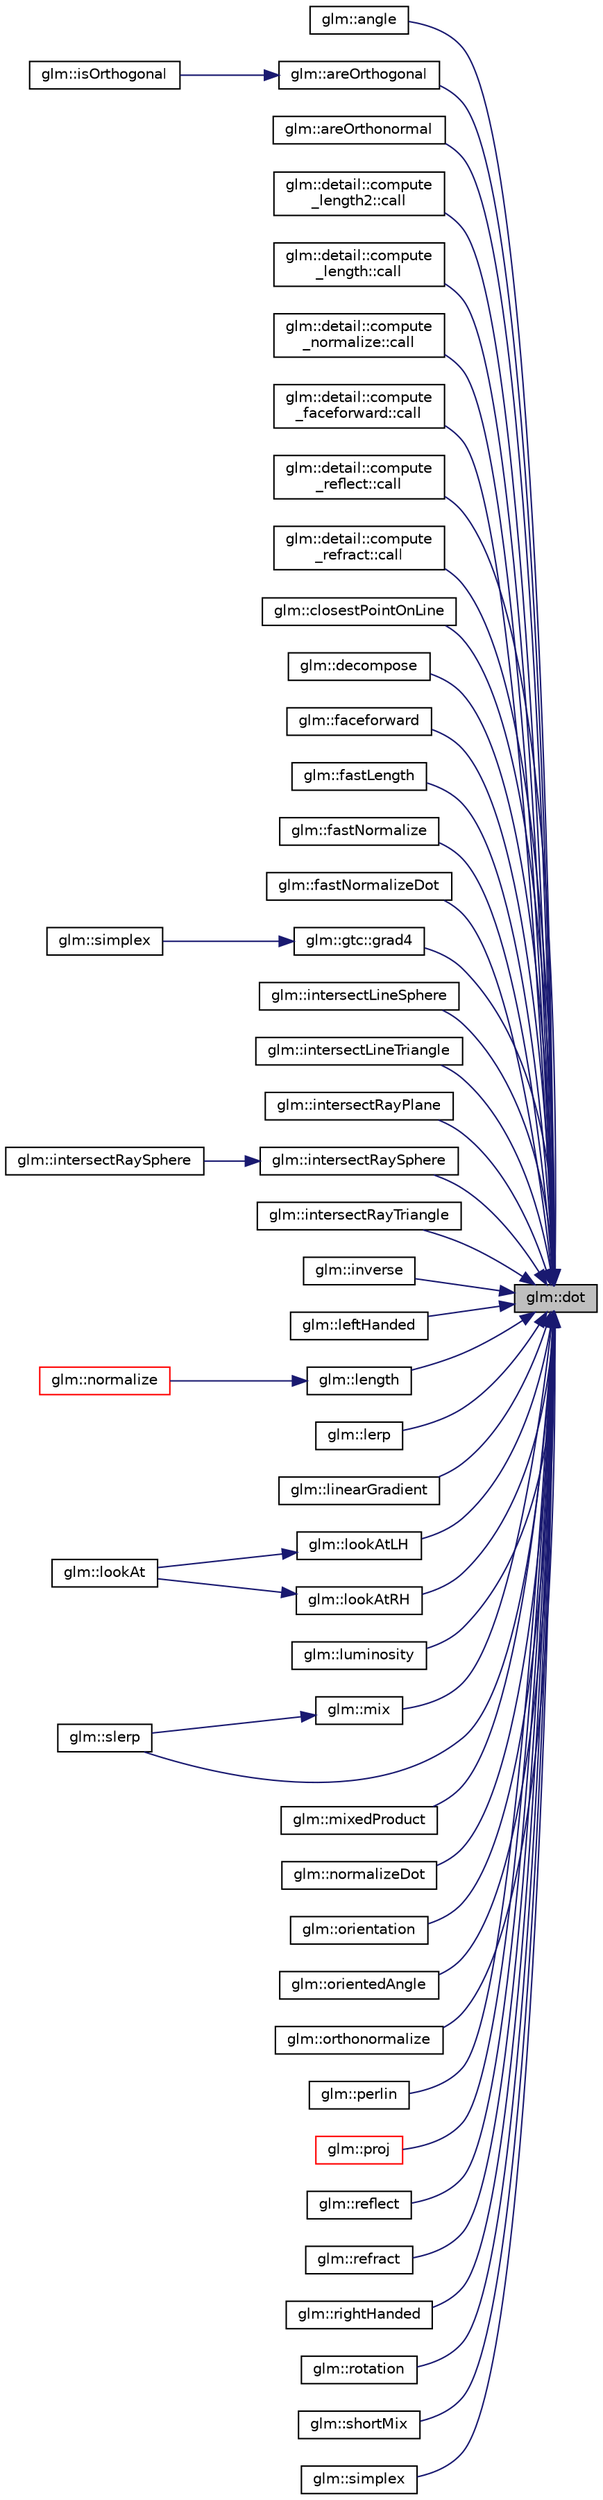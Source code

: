 digraph "glm::dot"
{
 // LATEX_PDF_SIZE
  edge [fontname="Helvetica",fontsize="10",labelfontname="Helvetica",labelfontsize="10"];
  node [fontname="Helvetica",fontsize="10",shape=record];
  rankdir="RL";
  Node1 [label="glm::dot",height=0.2,width=0.4,color="black", fillcolor="grey75", style="filled", fontcolor="black",tooltip=" "];
  Node1 -> Node2 [dir="back",color="midnightblue",fontsize="10",style="solid",fontname="Helvetica"];
  Node2 [label="glm::angle",height=0.2,width=0.4,color="black", fillcolor="white", style="filled",URL="$namespaceglm.html#a0634619b62db66fe6a4bd04da1feabea",tooltip=" "];
  Node1 -> Node3 [dir="back",color="midnightblue",fontsize="10",style="solid",fontname="Helvetica"];
  Node3 [label="glm::areOrthogonal",height=0.2,width=0.4,color="black", fillcolor="white", style="filled",URL="$group__gtx__vector__query.html#gaee10acefed397c11e01f2862e837754c",tooltip=" "];
  Node3 -> Node4 [dir="back",color="midnightblue",fontsize="10",style="solid",fontname="Helvetica"];
  Node4 [label="glm::isOrthogonal",height=0.2,width=0.4,color="black", fillcolor="white", style="filled",URL="$group__gtx__matrix__query.html#gab2cb5d23df77b4e4e63ad2965acd31b3",tooltip=" "];
  Node1 -> Node5 [dir="back",color="midnightblue",fontsize="10",style="solid",fontname="Helvetica"];
  Node5 [label="glm::areOrthonormal",height=0.2,width=0.4,color="black", fillcolor="white", style="filled",URL="$group__gtx__vector__query.html#ga89c82bc60e5b84e4489b74c15a134caf",tooltip=" "];
  Node1 -> Node6 [dir="back",color="midnightblue",fontsize="10",style="solid",fontname="Helvetica"];
  Node6 [label="glm::detail::compute\l_length2::call",height=0.2,width=0.4,color="black", fillcolor="white", style="filled",URL="$structglm_1_1detail_1_1compute__length2.html#ac5b7c631e103be04ad7510c8ed50f1d0",tooltip=" "];
  Node1 -> Node7 [dir="back",color="midnightblue",fontsize="10",style="solid",fontname="Helvetica"];
  Node7 [label="glm::detail::compute\l_length::call",height=0.2,width=0.4,color="black", fillcolor="white", style="filled",URL="$structglm_1_1detail_1_1compute__length.html#ad708612d3f5e08a063311daa4ee88798",tooltip=" "];
  Node1 -> Node8 [dir="back",color="midnightblue",fontsize="10",style="solid",fontname="Helvetica"];
  Node8 [label="glm::detail::compute\l_normalize::call",height=0.2,width=0.4,color="black", fillcolor="white", style="filled",URL="$structglm_1_1detail_1_1compute__normalize.html#a3c50cc24c57b7cd61d1fb90352699127",tooltip=" "];
  Node1 -> Node9 [dir="back",color="midnightblue",fontsize="10",style="solid",fontname="Helvetica"];
  Node9 [label="glm::detail::compute\l_faceforward::call",height=0.2,width=0.4,color="black", fillcolor="white", style="filled",URL="$structglm_1_1detail_1_1compute__faceforward.html#a87e2bbf8af0c5f6945c4fa54a9d0856d",tooltip=" "];
  Node1 -> Node10 [dir="back",color="midnightblue",fontsize="10",style="solid",fontname="Helvetica"];
  Node10 [label="glm::detail::compute\l_reflect::call",height=0.2,width=0.4,color="black", fillcolor="white", style="filled",URL="$structglm_1_1detail_1_1compute__reflect.html#acab5e79e2afbcaead9bbc47776877e5a",tooltip=" "];
  Node1 -> Node11 [dir="back",color="midnightblue",fontsize="10",style="solid",fontname="Helvetica"];
  Node11 [label="glm::detail::compute\l_refract::call",height=0.2,width=0.4,color="black", fillcolor="white", style="filled",URL="$structglm_1_1detail_1_1compute__refract.html#a62599a8a75bbedf57bbf271350984669",tooltip=" "];
  Node1 -> Node12 [dir="back",color="midnightblue",fontsize="10",style="solid",fontname="Helvetica"];
  Node12 [label="glm::closestPointOnLine",height=0.2,width=0.4,color="black", fillcolor="white", style="filled",URL="$group__gtx__closest__point.html#gac26353282a8213e469f5e33560c1200f",tooltip=" "];
  Node1 -> Node13 [dir="back",color="midnightblue",fontsize="10",style="solid",fontname="Helvetica"];
  Node13 [label="glm::decompose",height=0.2,width=0.4,color="black", fillcolor="white", style="filled",URL="$group__gtx__matrix__decompose.html#ga0f1245817507156b337798a253577c8b",tooltip=" "];
  Node1 -> Node14 [dir="back",color="midnightblue",fontsize="10",style="solid",fontname="Helvetica"];
  Node14 [label="glm::faceforward",height=0.2,width=0.4,color="black", fillcolor="white", style="filled",URL="$namespaceglm.html#ad32c7f0f9f0ca45467adbb4a1db5184d",tooltip=" "];
  Node1 -> Node15 [dir="back",color="midnightblue",fontsize="10",style="solid",fontname="Helvetica"];
  Node15 [label="glm::fastLength",height=0.2,width=0.4,color="black", fillcolor="white", style="filled",URL="$group__gtx__fast__square__root.html#gae28a3099cbd6404a4ea8ef22147ed7b0",tooltip=" "];
  Node1 -> Node16 [dir="back",color="midnightblue",fontsize="10",style="solid",fontname="Helvetica"];
  Node16 [label="glm::fastNormalize",height=0.2,width=0.4,color="black", fillcolor="white", style="filled",URL="$namespaceglm.html#a30d366d62d66b3de535a2ec6dedcb370",tooltip=" "];
  Node1 -> Node17 [dir="back",color="midnightblue",fontsize="10",style="solid",fontname="Helvetica"];
  Node17 [label="glm::fastNormalizeDot",height=0.2,width=0.4,color="black", fillcolor="white", style="filled",URL="$group__gtx__normalize__dot.html#ga8593b21bc2fe22184f01d5e08b5a2024",tooltip=" "];
  Node1 -> Node18 [dir="back",color="midnightblue",fontsize="10",style="solid",fontname="Helvetica"];
  Node18 [label="glm::gtc::grad4",height=0.2,width=0.4,color="black", fillcolor="white", style="filled",URL="$namespaceglm_1_1gtc.html#a5c4a3d973c67fd78ab6bc8f993d172ac",tooltip=" "];
  Node18 -> Node19 [dir="back",color="midnightblue",fontsize="10",style="solid",fontname="Helvetica"];
  Node19 [label="glm::simplex",height=0.2,width=0.4,color="black", fillcolor="white", style="filled",URL="$namespaceglm.html#a302e8f4466cd88ebd9581e67c8368254",tooltip=" "];
  Node1 -> Node20 [dir="back",color="midnightblue",fontsize="10",style="solid",fontname="Helvetica"];
  Node20 [label="glm::intersectLineSphere",height=0.2,width=0.4,color="black", fillcolor="white", style="filled",URL="$group__gtx__intersect.html#ga9c68139f3d8a4f3d7fe45f9dbc0de5b7",tooltip=" "];
  Node1 -> Node21 [dir="back",color="midnightblue",fontsize="10",style="solid",fontname="Helvetica"];
  Node21 [label="glm::intersectLineTriangle",height=0.2,width=0.4,color="black", fillcolor="white", style="filled",URL="$group__gtx__intersect.html#ga9d29b9b3acb504d43986502f42740df4",tooltip=" "];
  Node1 -> Node22 [dir="back",color="midnightblue",fontsize="10",style="solid",fontname="Helvetica"];
  Node22 [label="glm::intersectRayPlane",height=0.2,width=0.4,color="black", fillcolor="white", style="filled",URL="$group__gtx__intersect.html#gad3697a9700ea379739a667ea02573488",tooltip=" "];
  Node1 -> Node23 [dir="back",color="midnightblue",fontsize="10",style="solid",fontname="Helvetica"];
  Node23 [label="glm::intersectRaySphere",height=0.2,width=0.4,color="black", fillcolor="white", style="filled",URL="$group__gtx__intersect.html#gac88f8cd84c4bcb5b947d56acbbcfa56e",tooltip=" "];
  Node23 -> Node24 [dir="back",color="midnightblue",fontsize="10",style="solid",fontname="Helvetica"];
  Node24 [label="glm::intersectRaySphere",height=0.2,width=0.4,color="black", fillcolor="white", style="filled",URL="$group__gtx__intersect.html#gad28c00515b823b579c608aafa1100c1d",tooltip=" "];
  Node1 -> Node25 [dir="back",color="midnightblue",fontsize="10",style="solid",fontname="Helvetica"];
  Node25 [label="glm::intersectRayTriangle",height=0.2,width=0.4,color="black", fillcolor="white", style="filled",URL="$group__gtx__intersect.html#gab16c1b47c10451e7604b51b39a7ef21d",tooltip=" "];
  Node1 -> Node26 [dir="back",color="midnightblue",fontsize="10",style="solid",fontname="Helvetica"];
  Node26 [label="glm::inverse",height=0.2,width=0.4,color="black", fillcolor="white", style="filled",URL="$group__gtc__quaternion.html#ga5f47300c024c2d809944e6ac661d6d14",tooltip=" "];
  Node1 -> Node27 [dir="back",color="midnightblue",fontsize="10",style="solid",fontname="Helvetica"];
  Node27 [label="glm::leftHanded",height=0.2,width=0.4,color="black", fillcolor="white", style="filled",URL="$group__gtx__handed__coordinate__space.html#ga7425e0ebfe6a56919900a072ae1f8017",tooltip=" "];
  Node1 -> Node28 [dir="back",color="midnightblue",fontsize="10",style="solid",fontname="Helvetica"];
  Node28 [label="glm::length",height=0.2,width=0.4,color="black", fillcolor="white", style="filled",URL="$group__gtc__quaternion.html#gac682181783027544c8d251b4d3a60cf8",tooltip=" "];
  Node28 -> Node29 [dir="back",color="midnightblue",fontsize="10",style="solid",fontname="Helvetica"];
  Node29 [label="glm::normalize",height=0.2,width=0.4,color="red", fillcolor="white", style="filled",URL="$group__gtc__quaternion.html#ga35b6bcb22ac6d1e4a85440f5b69bdf86",tooltip=" "];
  Node1 -> Node31 [dir="back",color="midnightblue",fontsize="10",style="solid",fontname="Helvetica"];
  Node31 [label="glm::lerp",height=0.2,width=0.4,color="black", fillcolor="white", style="filled",URL="$group__gtx__dual__quaternion.html#ga8039b88397ca09275be924a26a806a59",tooltip=" "];
  Node1 -> Node32 [dir="back",color="midnightblue",fontsize="10",style="solid",fontname="Helvetica"];
  Node32 [label="glm::linearGradient",height=0.2,width=0.4,color="black", fillcolor="white", style="filled",URL="$group__gtx__gradient__paint.html#gacde26d5e0c4a1856467bded9dfad9040",tooltip=" "];
  Node1 -> Node33 [dir="back",color="midnightblue",fontsize="10",style="solid",fontname="Helvetica"];
  Node33 [label="glm::lookAtLH",height=0.2,width=0.4,color="black", fillcolor="white", style="filled",URL="$group__gtc__matrix__transform.html#gacd0c077ec7b58a575855e29cb5fb586d",tooltip=" "];
  Node33 -> Node34 [dir="back",color="midnightblue",fontsize="10",style="solid",fontname="Helvetica"];
  Node34 [label="glm::lookAt",height=0.2,width=0.4,color="black", fillcolor="white", style="filled",URL="$group__gtc__matrix__transform.html#gaf8eef81da1ad09f6a8920101c01eaae4",tooltip=" "];
  Node1 -> Node35 [dir="back",color="midnightblue",fontsize="10",style="solid",fontname="Helvetica"];
  Node35 [label="glm::lookAtRH",height=0.2,width=0.4,color="black", fillcolor="white", style="filled",URL="$group__gtc__matrix__transform.html#ga2876d9313334980b94292d2ec169088e",tooltip=" "];
  Node35 -> Node34 [dir="back",color="midnightblue",fontsize="10",style="solid",fontname="Helvetica"];
  Node1 -> Node36 [dir="back",color="midnightblue",fontsize="10",style="solid",fontname="Helvetica"];
  Node36 [label="glm::luminosity",height=0.2,width=0.4,color="black", fillcolor="white", style="filled",URL="$group__gtx__color__space.html#gaa2f38a5100c3e1c7d39920df43bd8cbe",tooltip=" "];
  Node1 -> Node37 [dir="back",color="midnightblue",fontsize="10",style="solid",fontname="Helvetica"];
  Node37 [label="glm::mix",height=0.2,width=0.4,color="black", fillcolor="white", style="filled",URL="$group__gtc__quaternion.html#ga31cc82178742c36450f5662bd4fb30b0",tooltip=" "];
  Node37 -> Node38 [dir="back",color="midnightblue",fontsize="10",style="solid",fontname="Helvetica"];
  Node38 [label="glm::slerp",height=0.2,width=0.4,color="black", fillcolor="white", style="filled",URL="$group__gtc__quaternion.html#ga22b438c7252f3fa5b773c9882471652a",tooltip=" "];
  Node1 -> Node39 [dir="back",color="midnightblue",fontsize="10",style="solid",fontname="Helvetica"];
  Node39 [label="glm::mixedProduct",height=0.2,width=0.4,color="black", fillcolor="white", style="filled",URL="$group__gtx__mixed__product.html#gaaee4cf80d69cb86de80f12af88b3c3af",tooltip="Mixed product of 3 vectors (from GLM_GTX_mixed_product extension)"];
  Node1 -> Node40 [dir="back",color="midnightblue",fontsize="10",style="solid",fontname="Helvetica"];
  Node40 [label="glm::normalizeDot",height=0.2,width=0.4,color="black", fillcolor="white", style="filled",URL="$group__gtx__normalize__dot.html#gaffbc2f2cb15838de8886a68048f9004d",tooltip=" "];
  Node1 -> Node41 [dir="back",color="midnightblue",fontsize="10",style="solid",fontname="Helvetica"];
  Node41 [label="glm::orientation",height=0.2,width=0.4,color="black", fillcolor="white", style="filled",URL="$group__gtx__rotate__vector.html#ga49b4d082305cdfcfe0a5c184f684a902",tooltip=" "];
  Node1 -> Node42 [dir="back",color="midnightblue",fontsize="10",style="solid",fontname="Helvetica"];
  Node42 [label="glm::orientedAngle",height=0.2,width=0.4,color="black", fillcolor="white", style="filled",URL="$group__gtx__vector__angle.html#ga82a19d474be13c92c7b10caab42a5a72",tooltip=" "];
  Node1 -> Node43 [dir="back",color="midnightblue",fontsize="10",style="solid",fontname="Helvetica"];
  Node43 [label="glm::orthonormalize",height=0.2,width=0.4,color="black", fillcolor="white", style="filled",URL="$group__gtx__orthonormalize.html#ga23c4340b8f1559d259229b6d8bdc3f97",tooltip=" "];
  Node1 -> Node44 [dir="back",color="midnightblue",fontsize="10",style="solid",fontname="Helvetica"];
  Node44 [label="glm::perlin",height=0.2,width=0.4,color="black", fillcolor="white", style="filled",URL="$namespaceglm.html#a911cdd6eb03df468ebd2b6f17ea43a3f",tooltip=" "];
  Node1 -> Node45 [dir="back",color="midnightblue",fontsize="10",style="solid",fontname="Helvetica"];
  Node45 [label="glm::proj",height=0.2,width=0.4,color="red", fillcolor="white", style="filled",URL="$group__gtx__projection.html#gadf29123bcf748fc9d6fb0998192184cf",tooltip=" "];
  Node1 -> Node49 [dir="back",color="midnightblue",fontsize="10",style="solid",fontname="Helvetica"];
  Node49 [label="glm::reflect",height=0.2,width=0.4,color="black", fillcolor="white", style="filled",URL="$group__core__func__geometric.html#gab63646fc36b81cf69d3ce123a72f76f2",tooltip=" "];
  Node1 -> Node50 [dir="back",color="midnightblue",fontsize="10",style="solid",fontname="Helvetica"];
  Node50 [label="glm::refract",height=0.2,width=0.4,color="black", fillcolor="white", style="filled",URL="$namespaceglm.html#ae4b0245b42a72957d3026ac365731821",tooltip=" "];
  Node1 -> Node51 [dir="back",color="midnightblue",fontsize="10",style="solid",fontname="Helvetica"];
  Node51 [label="glm::rightHanded",height=0.2,width=0.4,color="black", fillcolor="white", style="filled",URL="$group__gtx__handed__coordinate__space.html#ga17cd83888de8755c0435c589fafd3603",tooltip=" "];
  Node1 -> Node52 [dir="back",color="midnightblue",fontsize="10",style="solid",fontname="Helvetica"];
  Node52 [label="glm::rotation",height=0.2,width=0.4,color="black", fillcolor="white", style="filled",URL="$group__gtx__quaternion.html#gac4856d356c5c97cec74e9b672ea89240",tooltip=" "];
  Node1 -> Node53 [dir="back",color="midnightblue",fontsize="10",style="solid",fontname="Helvetica"];
  Node53 [label="glm::shortMix",height=0.2,width=0.4,color="black", fillcolor="white", style="filled",URL="$group__gtx__quaternion.html#ga3534443de2a1a806f386976546cddc81",tooltip=" "];
  Node1 -> Node54 [dir="back",color="midnightblue",fontsize="10",style="solid",fontname="Helvetica"];
  Node54 [label="glm::simplex",height=0.2,width=0.4,color="black", fillcolor="white", style="filled",URL="$namespaceglm.html#afdd43ecc519f98c7550e8850c030f1a8",tooltip=" "];
  Node1 -> Node38 [dir="back",color="midnightblue",fontsize="10",style="solid",fontname="Helvetica"];
}
